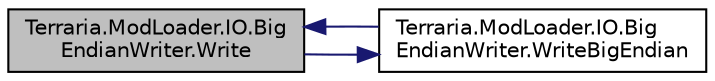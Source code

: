 digraph "Terraria.ModLoader.IO.BigEndianWriter.Write"
{
 // LATEX_PDF_SIZE
  edge [fontname="Helvetica",fontsize="10",labelfontname="Helvetica",labelfontsize="10"];
  node [fontname="Helvetica",fontsize="10",shape=record];
  rankdir="LR";
  Node1 [label="Terraria.ModLoader.IO.Big\lEndianWriter.Write",height=0.2,width=0.4,color="black", fillcolor="grey75", style="filled", fontcolor="black",tooltip=" "];
  Node1 -> Node2 [color="midnightblue",fontsize="10",style="solid",fontname="Helvetica"];
  Node2 [label="Terraria.ModLoader.IO.Big\lEndianWriter.WriteBigEndian",height=0.2,width=0.4,color="black", fillcolor="white", style="filled",URL="$class_terraria_1_1_mod_loader_1_1_i_o_1_1_big_endian_writer.html#a8390778bc5dbb42e28429583820fa842",tooltip=" "];
  Node2 -> Node1 [color="midnightblue",fontsize="10",style="solid",fontname="Helvetica"];
}
